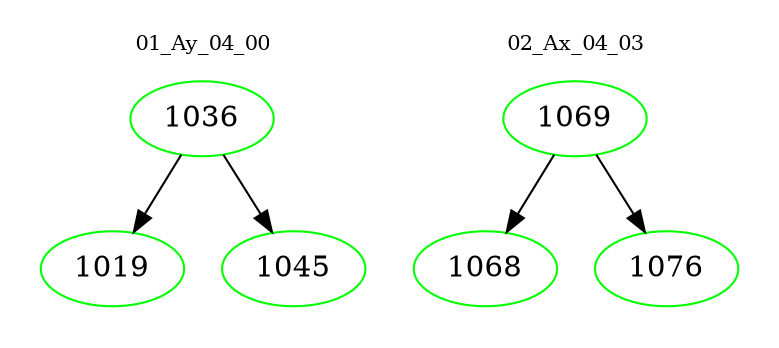 digraph{
subgraph cluster_0 {
color = white
label = "01_Ay_04_00";
fontsize=10;
T0_1036 [label="1036", color="green"]
T0_1036 -> T0_1019 [color="black"]
T0_1019 [label="1019", color="green"]
T0_1036 -> T0_1045 [color="black"]
T0_1045 [label="1045", color="green"]
}
subgraph cluster_1 {
color = white
label = "02_Ax_04_03";
fontsize=10;
T1_1069 [label="1069", color="green"]
T1_1069 -> T1_1068 [color="black"]
T1_1068 [label="1068", color="green"]
T1_1069 -> T1_1076 [color="black"]
T1_1076 [label="1076", color="green"]
}
}
